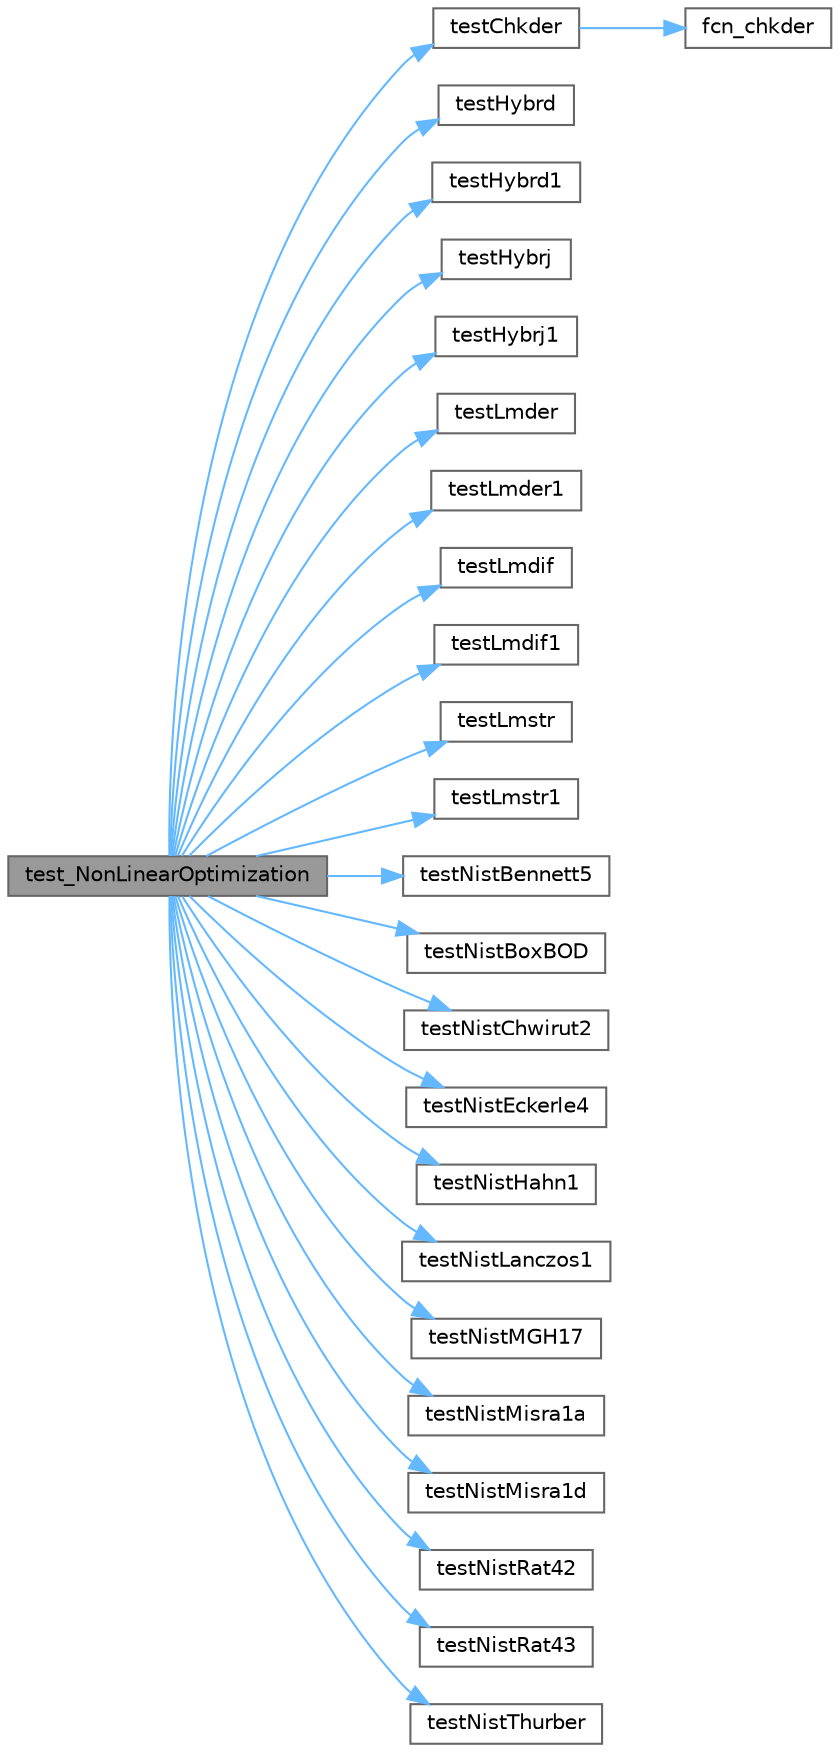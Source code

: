 digraph "test_NonLinearOptimization"
{
 // LATEX_PDF_SIZE
  bgcolor="transparent";
  edge [fontname=Helvetica,fontsize=10,labelfontname=Helvetica,labelfontsize=10];
  node [fontname=Helvetica,fontsize=10,shape=box,height=0.2,width=0.4];
  rankdir="LR";
  Node1 [id="Node000001",label="test_NonLinearOptimization",height=0.2,width=0.4,color="gray40", fillcolor="grey60", style="filled", fontcolor="black",tooltip=" "];
  Node1 -> Node2 [id="edge1_Node000001_Node000002",color="steelblue1",style="solid",tooltip=" "];
  Node2 [id="Node000002",label="testChkder",height=0.2,width=0.4,color="grey40", fillcolor="white", style="filled",URL="$_non_linear_optimization_8cpp.html#aab547093e734e12279952045fc6c799b",tooltip=" "];
  Node2 -> Node3 [id="edge2_Node000002_Node000003",color="steelblue1",style="solid",tooltip=" "];
  Node3 [id="Node000003",label="fcn_chkder",height=0.2,width=0.4,color="grey40", fillcolor="white", style="filled",URL="$_non_linear_optimization_8cpp.html#a5e52b664210ca18de67aca198a820869",tooltip=" "];
  Node1 -> Node4 [id="edge3_Node000001_Node000004",color="steelblue1",style="solid",tooltip=" "];
  Node4 [id="Node000004",label="testHybrd",height=0.2,width=0.4,color="grey40", fillcolor="white", style="filled",URL="$_non_linear_optimization_8cpp.html#a84dea49c8fc41c66a52f9ba0515d52d2",tooltip=" "];
  Node1 -> Node5 [id="edge4_Node000001_Node000005",color="steelblue1",style="solid",tooltip=" "];
  Node5 [id="Node000005",label="testHybrd1",height=0.2,width=0.4,color="grey40", fillcolor="white", style="filled",URL="$_non_linear_optimization_8cpp.html#aed6fd78caa7f75a8a0f08f413caf6f74",tooltip=" "];
  Node1 -> Node6 [id="edge5_Node000001_Node000006",color="steelblue1",style="solid",tooltip=" "];
  Node6 [id="Node000006",label="testHybrj",height=0.2,width=0.4,color="grey40", fillcolor="white", style="filled",URL="$_non_linear_optimization_8cpp.html#a2442028847f36404bae7f8fd8c41cefa",tooltip=" "];
  Node1 -> Node7 [id="edge6_Node000001_Node000007",color="steelblue1",style="solid",tooltip=" "];
  Node7 [id="Node000007",label="testHybrj1",height=0.2,width=0.4,color="grey40", fillcolor="white", style="filled",URL="$_non_linear_optimization_8cpp.html#a212567a6c807ceda0ab2c2d95de15dd9",tooltip=" "];
  Node1 -> Node8 [id="edge7_Node000001_Node000008",color="steelblue1",style="solid",tooltip=" "];
  Node8 [id="Node000008",label="testLmder",height=0.2,width=0.4,color="grey40", fillcolor="white", style="filled",URL="$_non_linear_optimization_8cpp.html#a5582ec2061086c55cca75abd2d3b8579",tooltip=" "];
  Node1 -> Node9 [id="edge8_Node000001_Node000009",color="steelblue1",style="solid",tooltip=" "];
  Node9 [id="Node000009",label="testLmder1",height=0.2,width=0.4,color="grey40", fillcolor="white", style="filled",URL="$_non_linear_optimization_8cpp.html#a1f92f3760e753d99687fa774d284d05d",tooltip=" "];
  Node1 -> Node10 [id="edge9_Node000001_Node000010",color="steelblue1",style="solid",tooltip=" "];
  Node10 [id="Node000010",label="testLmdif",height=0.2,width=0.4,color="grey40", fillcolor="white", style="filled",URL="$_non_linear_optimization_8cpp.html#a45e369e946fefe0584611e7d2d8a7909",tooltip=" "];
  Node1 -> Node11 [id="edge10_Node000001_Node000011",color="steelblue1",style="solid",tooltip=" "];
  Node11 [id="Node000011",label="testLmdif1",height=0.2,width=0.4,color="grey40", fillcolor="white", style="filled",URL="$_non_linear_optimization_8cpp.html#aaea8c9a09509892cbd661af94017aa31",tooltip=" "];
  Node1 -> Node12 [id="edge11_Node000001_Node000012",color="steelblue1",style="solid",tooltip=" "];
  Node12 [id="Node000012",label="testLmstr",height=0.2,width=0.4,color="grey40", fillcolor="white", style="filled",URL="$_non_linear_optimization_8cpp.html#a38dae5d5a095b5fc168d5c0df66a994c",tooltip=" "];
  Node1 -> Node13 [id="edge12_Node000001_Node000013",color="steelblue1",style="solid",tooltip=" "];
  Node13 [id="Node000013",label="testLmstr1",height=0.2,width=0.4,color="grey40", fillcolor="white", style="filled",URL="$_non_linear_optimization_8cpp.html#a6ff3b1648a24bf60d0799118a4cc8f2e",tooltip=" "];
  Node1 -> Node14 [id="edge13_Node000001_Node000014",color="steelblue1",style="solid",tooltip=" "];
  Node14 [id="Node000014",label="testNistBennett5",height=0.2,width=0.4,color="grey40", fillcolor="white", style="filled",URL="$_non_linear_optimization_8cpp.html#a6b5a766f7807dda36102888b9e613fb5",tooltip=" "];
  Node1 -> Node15 [id="edge14_Node000001_Node000015",color="steelblue1",style="solid",tooltip=" "];
  Node15 [id="Node000015",label="testNistBoxBOD",height=0.2,width=0.4,color="grey40", fillcolor="white", style="filled",URL="$_non_linear_optimization_8cpp.html#a58daf200c329d1f89d0a08c272f57053",tooltip=" "];
  Node1 -> Node16 [id="edge15_Node000001_Node000016",color="steelblue1",style="solid",tooltip=" "];
  Node16 [id="Node000016",label="testNistChwirut2",height=0.2,width=0.4,color="grey40", fillcolor="white", style="filled",URL="$_non_linear_optimization_8cpp.html#ad3ba43fe79634825535fafc75ad70b10",tooltip=" "];
  Node1 -> Node17 [id="edge16_Node000001_Node000017",color="steelblue1",style="solid",tooltip=" "];
  Node17 [id="Node000017",label="testNistEckerle4",height=0.2,width=0.4,color="grey40", fillcolor="white", style="filled",URL="$_non_linear_optimization_8cpp.html#a0a6034e4b119114d0371f3a174b63bd6",tooltip=" "];
  Node1 -> Node18 [id="edge17_Node000001_Node000018",color="steelblue1",style="solid",tooltip=" "];
  Node18 [id="Node000018",label="testNistHahn1",height=0.2,width=0.4,color="grey40", fillcolor="white", style="filled",URL="$_non_linear_optimization_8cpp.html#a741e41d6c3c8d2d0faf5f516b698e142",tooltip=" "];
  Node1 -> Node19 [id="edge18_Node000001_Node000019",color="steelblue1",style="solid",tooltip=" "];
  Node19 [id="Node000019",label="testNistLanczos1",height=0.2,width=0.4,color="grey40", fillcolor="white", style="filled",URL="$_non_linear_optimization_8cpp.html#afcbf61c359178d07241e327902cd1b92",tooltip=" "];
  Node1 -> Node20 [id="edge19_Node000001_Node000020",color="steelblue1",style="solid",tooltip=" "];
  Node20 [id="Node000020",label="testNistMGH17",height=0.2,width=0.4,color="grey40", fillcolor="white", style="filled",URL="$_non_linear_optimization_8cpp.html#ae73bf26c085014d83d575807ed3550d2",tooltip=" "];
  Node1 -> Node21 [id="edge20_Node000001_Node000021",color="steelblue1",style="solid",tooltip=" "];
  Node21 [id="Node000021",label="testNistMisra1a",height=0.2,width=0.4,color="grey40", fillcolor="white", style="filled",URL="$_non_linear_optimization_8cpp.html#abf2bceb1d184c648ee75c393830d690a",tooltip=" "];
  Node1 -> Node22 [id="edge21_Node000001_Node000022",color="steelblue1",style="solid",tooltip=" "];
  Node22 [id="Node000022",label="testNistMisra1d",height=0.2,width=0.4,color="grey40", fillcolor="white", style="filled",URL="$_non_linear_optimization_8cpp.html#ac4a52df0db3af9b14dc51cc9efe60a5a",tooltip=" "];
  Node1 -> Node23 [id="edge22_Node000001_Node000023",color="steelblue1",style="solid",tooltip=" "];
  Node23 [id="Node000023",label="testNistRat42",height=0.2,width=0.4,color="grey40", fillcolor="white", style="filled",URL="$_non_linear_optimization_8cpp.html#abf4b269f3acc3dd8ea1d423cdec2c27e",tooltip=" "];
  Node1 -> Node24 [id="edge23_Node000001_Node000024",color="steelblue1",style="solid",tooltip=" "];
  Node24 [id="Node000024",label="testNistRat43",height=0.2,width=0.4,color="grey40", fillcolor="white", style="filled",URL="$_non_linear_optimization_8cpp.html#a670ed4aa2b289e3686d0b080a57bb3a7",tooltip=" "];
  Node1 -> Node25 [id="edge24_Node000001_Node000025",color="steelblue1",style="solid",tooltip=" "];
  Node25 [id="Node000025",label="testNistThurber",height=0.2,width=0.4,color="grey40", fillcolor="white", style="filled",URL="$_non_linear_optimization_8cpp.html#a8ab5c766b24d60c93dbeb3b4c4dc6203",tooltip=" "];
}
